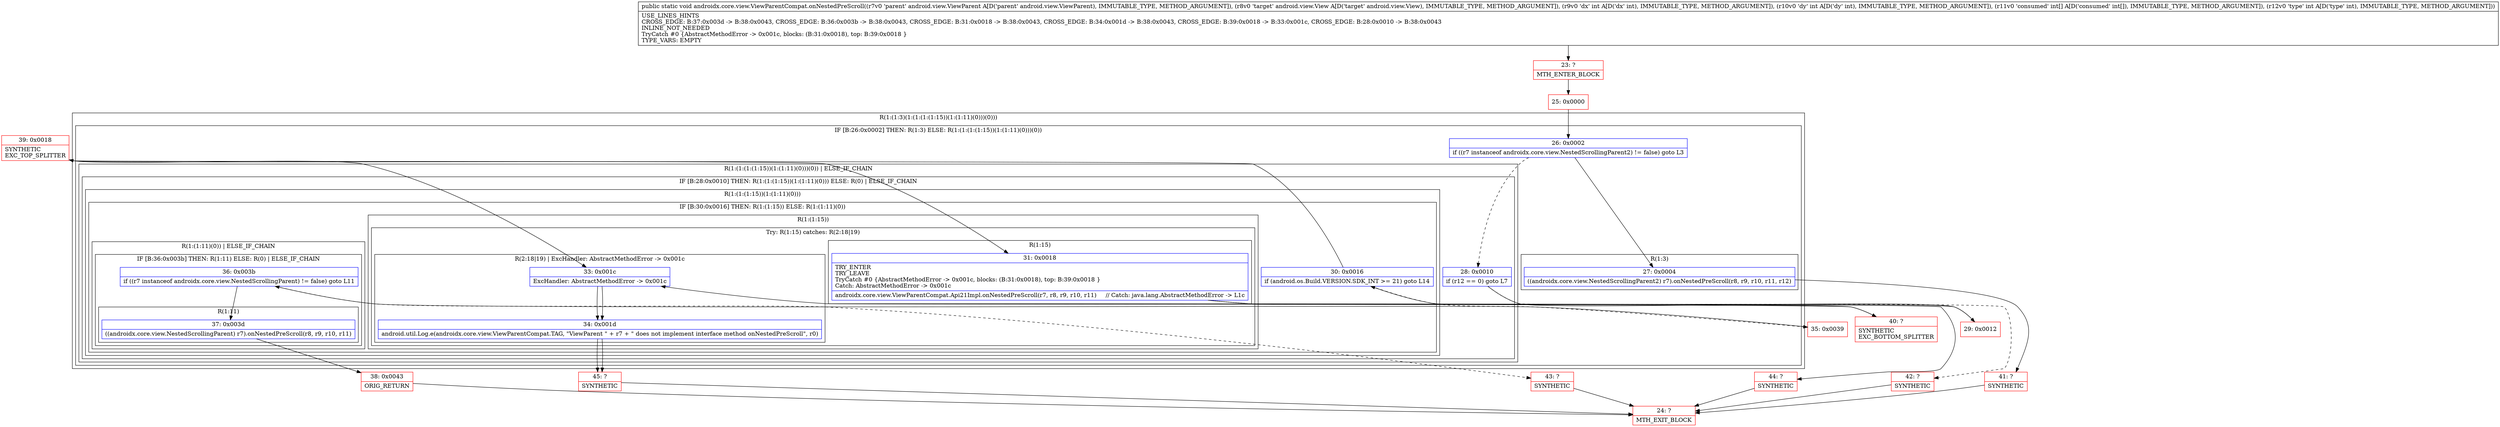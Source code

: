 digraph "CFG forandroidx.core.view.ViewParentCompat.onNestedPreScroll(Landroid\/view\/ViewParent;Landroid\/view\/View;II[II)V" {
subgraph cluster_Region_1563885536 {
label = "R(1:(1:3)(1:(1:(1:(1:15))(1:(1:11)(0)))(0)))";
node [shape=record,color=blue];
subgraph cluster_IfRegion_724349616 {
label = "IF [B:26:0x0002] THEN: R(1:3) ELSE: R(1:(1:(1:(1:15))(1:(1:11)(0)))(0))";
node [shape=record,color=blue];
Node_26 [shape=record,label="{26\:\ 0x0002|if ((r7 instanceof androidx.core.view.NestedScrollingParent2) != false) goto L3\l}"];
subgraph cluster_Region_1360544392 {
label = "R(1:3)";
node [shape=record,color=blue];
Node_27 [shape=record,label="{27\:\ 0x0004|((androidx.core.view.NestedScrollingParent2) r7).onNestedPreScroll(r8, r9, r10, r11, r12)\l}"];
}
subgraph cluster_Region_68364919 {
label = "R(1:(1:(1:(1:15))(1:(1:11)(0)))(0)) | ELSE_IF_CHAIN\l";
node [shape=record,color=blue];
subgraph cluster_IfRegion_1857031402 {
label = "IF [B:28:0x0010] THEN: R(1:(1:(1:15))(1:(1:11)(0))) ELSE: R(0) | ELSE_IF_CHAIN\l";
node [shape=record,color=blue];
Node_28 [shape=record,label="{28\:\ 0x0010|if (r12 == 0) goto L7\l}"];
subgraph cluster_Region_549952190 {
label = "R(1:(1:(1:15))(1:(1:11)(0)))";
node [shape=record,color=blue];
subgraph cluster_IfRegion_861442092 {
label = "IF [B:30:0x0016] THEN: R(1:(1:15)) ELSE: R(1:(1:11)(0))";
node [shape=record,color=blue];
Node_30 [shape=record,label="{30\:\ 0x0016|if (android.os.Build.VERSION.SDK_INT \>= 21) goto L14\l}"];
subgraph cluster_Region_772101282 {
label = "R(1:(1:15))";
node [shape=record,color=blue];
subgraph cluster_TryCatchRegion_1086114516 {
label = "Try: R(1:15) catches: R(2:18|19)";
node [shape=record,color=blue];
subgraph cluster_Region_1555212823 {
label = "R(1:15)";
node [shape=record,color=blue];
Node_31 [shape=record,label="{31\:\ 0x0018|TRY_ENTER\lTRY_LEAVE\lTryCatch #0 \{AbstractMethodError \-\> 0x001c, blocks: (B:31:0x0018), top: B:39:0x0018 \}\lCatch: AbstractMethodError \-\> 0x001c\l|androidx.core.view.ViewParentCompat.Api21Impl.onNestedPreScroll(r7, r8, r9, r10, r11)     \/\/ Catch: java.lang.AbstractMethodError \-\> L1c\l}"];
}
subgraph cluster_Region_723294301 {
label = "R(2:18|19) | ExcHandler: AbstractMethodError \-\> 0x001c\l";
node [shape=record,color=blue];
Node_33 [shape=record,label="{33\:\ 0x001c|ExcHandler: AbstractMethodError \-\> 0x001c\l}"];
Node_34 [shape=record,label="{34\:\ 0x001d|android.util.Log.e(androidx.core.view.ViewParentCompat.TAG, \"ViewParent \" + r7 + \" does not implement interface method onNestedPreScroll\", r0)\l}"];
}
}
}
subgraph cluster_Region_792226264 {
label = "R(1:(1:11)(0)) | ELSE_IF_CHAIN\l";
node [shape=record,color=blue];
subgraph cluster_IfRegion_167046273 {
label = "IF [B:36:0x003b] THEN: R(1:11) ELSE: R(0) | ELSE_IF_CHAIN\l";
node [shape=record,color=blue];
Node_36 [shape=record,label="{36\:\ 0x003b|if ((r7 instanceof androidx.core.view.NestedScrollingParent) != false) goto L11\l}"];
subgraph cluster_Region_1079975354 {
label = "R(1:11)";
node [shape=record,color=blue];
Node_37 [shape=record,label="{37\:\ 0x003d|((androidx.core.view.NestedScrollingParent) r7).onNestedPreScroll(r8, r9, r10, r11)\l}"];
}
subgraph cluster_Region_265206684 {
label = "R(0)";
node [shape=record,color=blue];
}
}
}
}
}
subgraph cluster_Region_1666475284 {
label = "R(0)";
node [shape=record,color=blue];
}
}
}
}
}
subgraph cluster_Region_723294301 {
label = "R(2:18|19) | ExcHandler: AbstractMethodError \-\> 0x001c\l";
node [shape=record,color=blue];
Node_33 [shape=record,label="{33\:\ 0x001c|ExcHandler: AbstractMethodError \-\> 0x001c\l}"];
Node_34 [shape=record,label="{34\:\ 0x001d|android.util.Log.e(androidx.core.view.ViewParentCompat.TAG, \"ViewParent \" + r7 + \" does not implement interface method onNestedPreScroll\", r0)\l}"];
}
Node_23 [shape=record,color=red,label="{23\:\ ?|MTH_ENTER_BLOCK\l}"];
Node_25 [shape=record,color=red,label="{25\:\ 0x0000}"];
Node_41 [shape=record,color=red,label="{41\:\ ?|SYNTHETIC\l}"];
Node_24 [shape=record,color=red,label="{24\:\ ?|MTH_EXIT_BLOCK\l}"];
Node_29 [shape=record,color=red,label="{29\:\ 0x0012}"];
Node_35 [shape=record,color=red,label="{35\:\ 0x0039}"];
Node_38 [shape=record,color=red,label="{38\:\ 0x0043|ORIG_RETURN\l}"];
Node_43 [shape=record,color=red,label="{43\:\ ?|SYNTHETIC\l}"];
Node_39 [shape=record,color=red,label="{39\:\ 0x0018|SYNTHETIC\lEXC_TOP_SPLITTER\l}"];
Node_40 [shape=record,color=red,label="{40\:\ ?|SYNTHETIC\lEXC_BOTTOM_SPLITTER\l}"];
Node_44 [shape=record,color=red,label="{44\:\ ?|SYNTHETIC\l}"];
Node_45 [shape=record,color=red,label="{45\:\ ?|SYNTHETIC\l}"];
Node_42 [shape=record,color=red,label="{42\:\ ?|SYNTHETIC\l}"];
MethodNode[shape=record,label="{public static void androidx.core.view.ViewParentCompat.onNestedPreScroll((r7v0 'parent' android.view.ViewParent A[D('parent' android.view.ViewParent), IMMUTABLE_TYPE, METHOD_ARGUMENT]), (r8v0 'target' android.view.View A[D('target' android.view.View), IMMUTABLE_TYPE, METHOD_ARGUMENT]), (r9v0 'dx' int A[D('dx' int), IMMUTABLE_TYPE, METHOD_ARGUMENT]), (r10v0 'dy' int A[D('dy' int), IMMUTABLE_TYPE, METHOD_ARGUMENT]), (r11v0 'consumed' int[] A[D('consumed' int[]), IMMUTABLE_TYPE, METHOD_ARGUMENT]), (r12v0 'type' int A[D('type' int), IMMUTABLE_TYPE, METHOD_ARGUMENT]))  | USE_LINES_HINTS\lCROSS_EDGE: B:37:0x003d \-\> B:38:0x0043, CROSS_EDGE: B:36:0x003b \-\> B:38:0x0043, CROSS_EDGE: B:31:0x0018 \-\> B:38:0x0043, CROSS_EDGE: B:34:0x001d \-\> B:38:0x0043, CROSS_EDGE: B:39:0x0018 \-\> B:33:0x001c, CROSS_EDGE: B:28:0x0010 \-\> B:38:0x0043\lINLINE_NOT_NEEDED\lTryCatch #0 \{AbstractMethodError \-\> 0x001c, blocks: (B:31:0x0018), top: B:39:0x0018 \}\lTYPE_VARS: EMPTY\l}"];
MethodNode -> Node_23;Node_26 -> Node_27;
Node_26 -> Node_28[style=dashed];
Node_27 -> Node_41;
Node_28 -> Node_29;
Node_28 -> Node_42[style=dashed];
Node_30 -> Node_35[style=dashed];
Node_30 -> Node_39;
Node_31 -> Node_40;
Node_31 -> Node_44;
Node_33 -> Node_34;
Node_34 -> Node_45;
Node_36 -> Node_37;
Node_36 -> Node_43[style=dashed];
Node_37 -> Node_38;
Node_33 -> Node_34;
Node_34 -> Node_45;
Node_23 -> Node_25;
Node_25 -> Node_26;
Node_41 -> Node_24;
Node_29 -> Node_30;
Node_35 -> Node_36;
Node_38 -> Node_24;
Node_43 -> Node_24;
Node_39 -> Node_31;
Node_39 -> Node_33;
Node_40 -> Node_33;
Node_44 -> Node_24;
Node_45 -> Node_24;
Node_42 -> Node_24;
}

